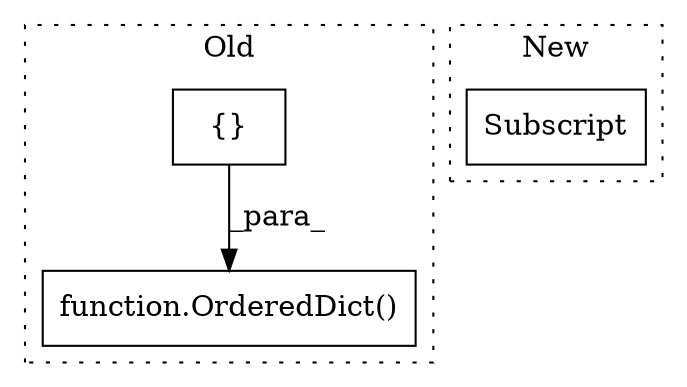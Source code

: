 digraph G {
subgraph cluster0 {
1 [label="function.OrderedDict()" a="75" s="1854,1877" l="12,1" shape="box"];
3 [label="{}" a="59" s="1155,1155" l="2,1" shape="box"];
label = "Old";
style="dotted";
}
subgraph cluster1 {
2 [label="Subscript" a="63" s="1808,0" l="21,0" shape="box"];
label = "New";
style="dotted";
}
3 -> 1 [label="_para_"];
}